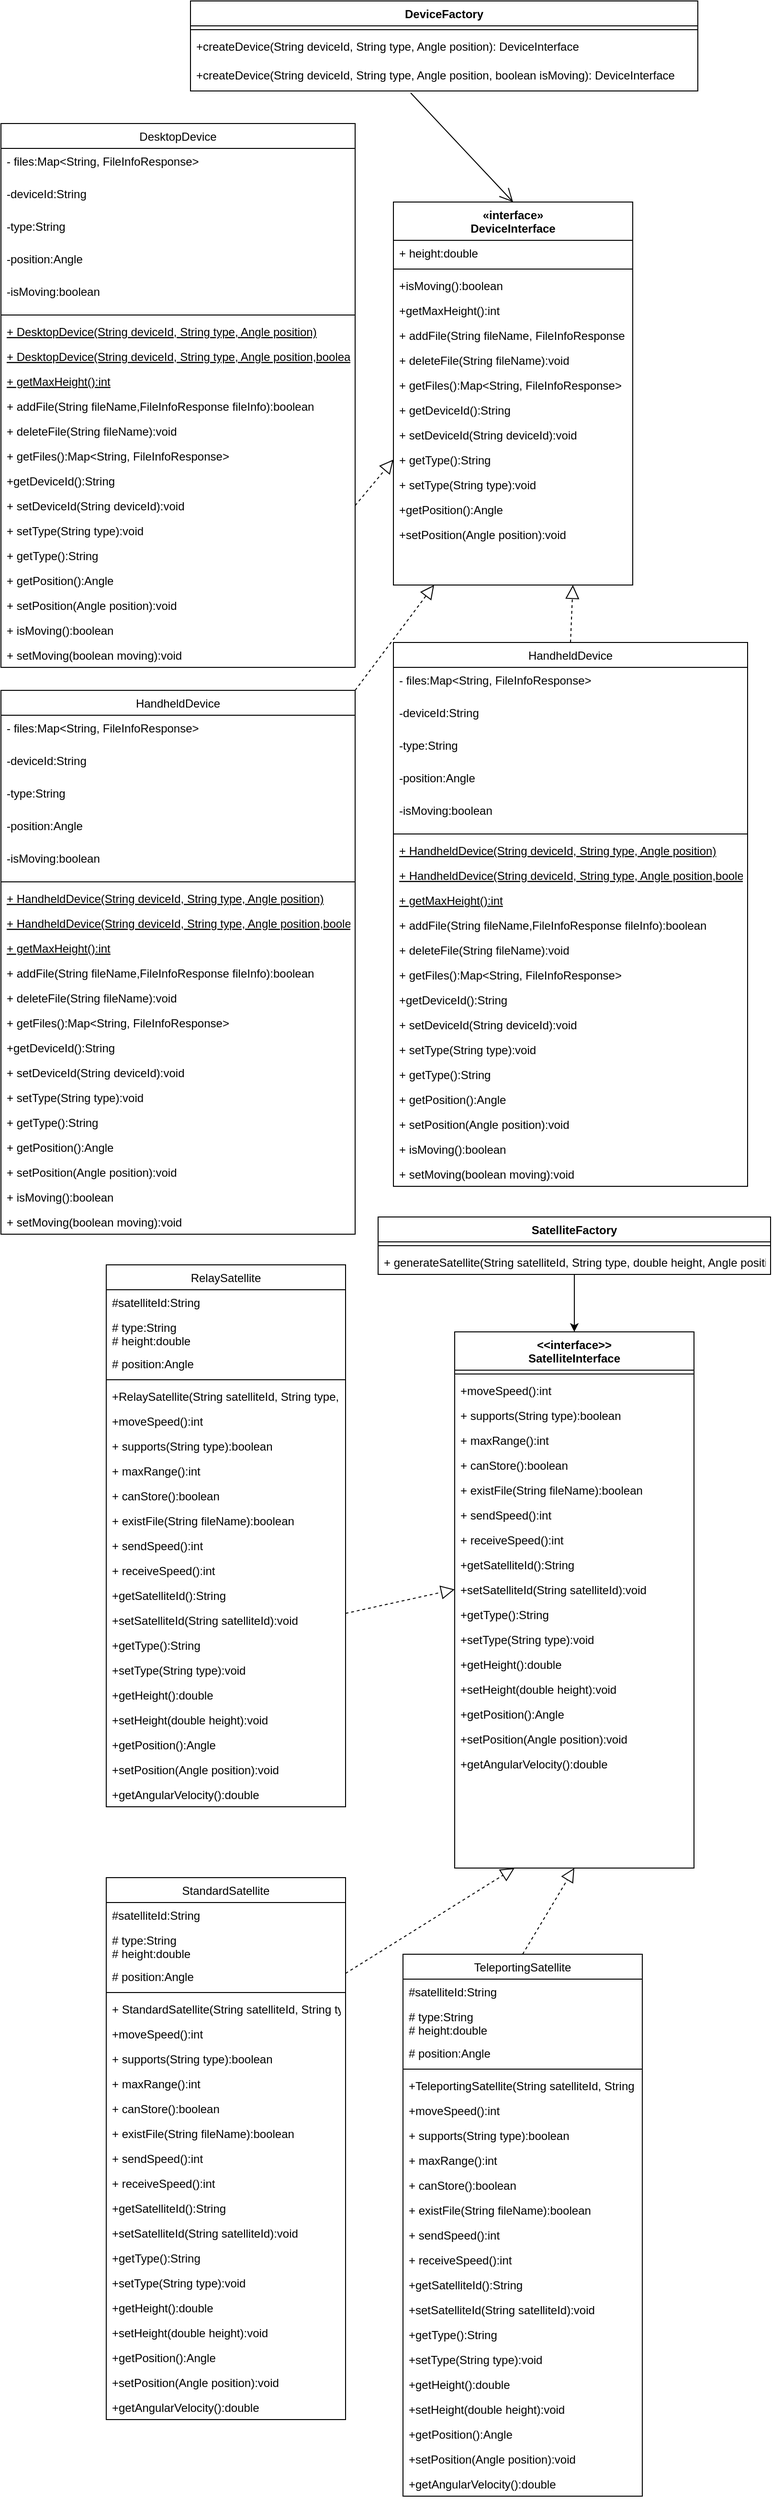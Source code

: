 <mxfile version="20.0.3" type="github">
  <diagram id="C5RBs43oDa-KdzZeNtuy" name="Page-1">
    <mxGraphModel dx="786" dy="2766" grid="1" gridSize="10" guides="1" tooltips="1" connect="1" arrows="1" fold="1" page="1" pageScale="1" pageWidth="827" pageHeight="1169" math="0" shadow="0">
      <root>
        <mxCell id="WIyWlLk6GJQsqaUBKTNV-0" />
        <mxCell id="WIyWlLk6GJQsqaUBKTNV-1" parent="WIyWlLk6GJQsqaUBKTNV-0" />
        <mxCell id="zkfFHV4jXpPFQw0GAbJ--0" value="«interface»&#xa;DeviceInterface&#xa;" style="swimlane;fontStyle=1;align=center;verticalAlign=top;childLayout=stackLayout;horizontal=1;startSize=40;horizontalStack=0;resizeParent=1;resizeLast=0;collapsible=1;marginBottom=0;rounded=0;shadow=0;strokeWidth=1;" parent="WIyWlLk6GJQsqaUBKTNV-1" vertex="1">
          <mxGeometry x="430" y="-2110" width="250" height="400" as="geometry">
            <mxRectangle x="230" y="140" width="160" height="26" as="alternateBounds" />
          </mxGeometry>
        </mxCell>
        <mxCell id="zkfFHV4jXpPFQw0GAbJ--2" value="+ height:double" style="text;align=left;verticalAlign=top;spacingLeft=4;spacingRight=4;overflow=hidden;rotatable=0;points=[[0,0.5],[1,0.5]];portConstraint=eastwest;rounded=0;shadow=0;html=0;" parent="zkfFHV4jXpPFQw0GAbJ--0" vertex="1">
          <mxGeometry y="40" width="250" height="26" as="geometry" />
        </mxCell>
        <mxCell id="zkfFHV4jXpPFQw0GAbJ--4" value="" style="line;html=1;strokeWidth=1;align=left;verticalAlign=middle;spacingTop=-1;spacingLeft=3;spacingRight=3;rotatable=0;labelPosition=right;points=[];portConstraint=eastwest;" parent="zkfFHV4jXpPFQw0GAbJ--0" vertex="1">
          <mxGeometry y="66" width="250" height="8" as="geometry" />
        </mxCell>
        <mxCell id="zkfFHV4jXpPFQw0GAbJ--5" value="+isMoving():boolean" style="text;align=left;verticalAlign=top;spacingLeft=4;spacingRight=4;overflow=hidden;rotatable=0;points=[[0,0.5],[1,0.5]];portConstraint=eastwest;" parent="zkfFHV4jXpPFQw0GAbJ--0" vertex="1">
          <mxGeometry y="74" width="250" height="26" as="geometry" />
        </mxCell>
        <mxCell id="FE6pGFP45q7OBsd8KP-3-0" value="+getMaxHeight():int" style="text;align=left;verticalAlign=top;spacingLeft=4;spacingRight=4;overflow=hidden;rotatable=0;points=[[0,0.5],[1,0.5]];portConstraint=eastwest;" parent="zkfFHV4jXpPFQw0GAbJ--0" vertex="1">
          <mxGeometry y="100" width="250" height="26" as="geometry" />
        </mxCell>
        <mxCell id="FE6pGFP45q7OBsd8KP-3-1" value="+ addFile(String fileName, FileInfoResponse fileInfo):boolean" style="text;align=left;verticalAlign=top;spacingLeft=4;spacingRight=4;overflow=hidden;rotatable=0;points=[[0,0.5],[1,0.5]];portConstraint=eastwest;" parent="zkfFHV4jXpPFQw0GAbJ--0" vertex="1">
          <mxGeometry y="126" width="250" height="26" as="geometry" />
        </mxCell>
        <mxCell id="FE6pGFP45q7OBsd8KP-3-2" value="+ deleteFile(String fileName):void" style="text;align=left;verticalAlign=top;spacingLeft=4;spacingRight=4;overflow=hidden;rotatable=0;points=[[0,0.5],[1,0.5]];portConstraint=eastwest;" parent="zkfFHV4jXpPFQw0GAbJ--0" vertex="1">
          <mxGeometry y="152" width="250" height="26" as="geometry" />
        </mxCell>
        <mxCell id="FE6pGFP45q7OBsd8KP-3-3" value="+ getFiles():Map&lt;String, FileInfoResponse&gt;" style="text;align=left;verticalAlign=top;spacingLeft=4;spacingRight=4;overflow=hidden;rotatable=0;points=[[0,0.5],[1,0.5]];portConstraint=eastwest;" parent="zkfFHV4jXpPFQw0GAbJ--0" vertex="1">
          <mxGeometry y="178" width="250" height="26" as="geometry" />
        </mxCell>
        <mxCell id="FE6pGFP45q7OBsd8KP-3-4" value="+ getDeviceId():String" style="text;align=left;verticalAlign=top;spacingLeft=4;spacingRight=4;overflow=hidden;rotatable=0;points=[[0,0.5],[1,0.5]];portConstraint=eastwest;" parent="zkfFHV4jXpPFQw0GAbJ--0" vertex="1">
          <mxGeometry y="204" width="250" height="26" as="geometry" />
        </mxCell>
        <mxCell id="FE6pGFP45q7OBsd8KP-3-5" value="+ setDeviceId(String deviceId):void" style="text;align=left;verticalAlign=top;spacingLeft=4;spacingRight=4;overflow=hidden;rotatable=0;points=[[0,0.5],[1,0.5]];portConstraint=eastwest;" parent="zkfFHV4jXpPFQw0GAbJ--0" vertex="1">
          <mxGeometry y="230" width="250" height="26" as="geometry" />
        </mxCell>
        <mxCell id="FE6pGFP45q7OBsd8KP-3-6" value="+ getType():String" style="text;align=left;verticalAlign=top;spacingLeft=4;spacingRight=4;overflow=hidden;rotatable=0;points=[[0,0.5],[1,0.5]];portConstraint=eastwest;" parent="zkfFHV4jXpPFQw0GAbJ--0" vertex="1">
          <mxGeometry y="256" width="250" height="26" as="geometry" />
        </mxCell>
        <mxCell id="FE6pGFP45q7OBsd8KP-3-7" value="+ setType(String type):void" style="text;align=left;verticalAlign=top;spacingLeft=4;spacingRight=4;overflow=hidden;rotatable=0;points=[[0,0.5],[1,0.5]];portConstraint=eastwest;" parent="zkfFHV4jXpPFQw0GAbJ--0" vertex="1">
          <mxGeometry y="282" width="250" height="26" as="geometry" />
        </mxCell>
        <mxCell id="FE6pGFP45q7OBsd8KP-3-8" value="+getPosition():Angle" style="text;align=left;verticalAlign=top;spacingLeft=4;spacingRight=4;overflow=hidden;rotatable=0;points=[[0,0.5],[1,0.5]];portConstraint=eastwest;" parent="zkfFHV4jXpPFQw0GAbJ--0" vertex="1">
          <mxGeometry y="308" width="250" height="26" as="geometry" />
        </mxCell>
        <mxCell id="FE6pGFP45q7OBsd8KP-3-9" value="+setPosition(Angle position):void" style="text;align=left;verticalAlign=top;spacingLeft=4;spacingRight=4;overflow=hidden;rotatable=0;points=[[0,0.5],[1,0.5]];portConstraint=eastwest;" parent="zkfFHV4jXpPFQw0GAbJ--0" vertex="1">
          <mxGeometry y="334" width="250" height="26" as="geometry" />
        </mxCell>
        <mxCell id="zkfFHV4jXpPFQw0GAbJ--6" value="DesktopDevice" style="swimlane;fontStyle=0;align=center;verticalAlign=top;childLayout=stackLayout;horizontal=1;startSize=26;horizontalStack=0;resizeParent=1;resizeLast=0;collapsible=1;marginBottom=0;rounded=0;shadow=0;strokeWidth=1;" parent="WIyWlLk6GJQsqaUBKTNV-1" vertex="1">
          <mxGeometry x="20" y="-2192" width="370" height="568" as="geometry">
            <mxRectangle x="130" y="380" width="160" height="26" as="alternateBounds" />
          </mxGeometry>
        </mxCell>
        <mxCell id="AEN8rI7dVKMlK_IiuFSk-5" value="- files:Map&lt;String, FileInfoResponse&gt;" style="text;align=left;verticalAlign=top;spacingLeft=4;spacingRight=4;overflow=hidden;rotatable=0;points=[[0,0.5],[1,0.5]];portConstraint=eastwest;" vertex="1" parent="zkfFHV4jXpPFQw0GAbJ--6">
          <mxGeometry y="26" width="370" height="34" as="geometry" />
        </mxCell>
        <mxCell id="zkfFHV4jXpPFQw0GAbJ--7" value="-deviceId:String" style="text;align=left;verticalAlign=top;spacingLeft=4;spacingRight=4;overflow=hidden;rotatable=0;points=[[0,0.5],[1,0.5]];portConstraint=eastwest;" parent="zkfFHV4jXpPFQw0GAbJ--6" vertex="1">
          <mxGeometry y="60" width="370" height="34" as="geometry" />
        </mxCell>
        <mxCell id="AEN8rI7dVKMlK_IiuFSk-10" value="-type:String" style="text;align=left;verticalAlign=top;spacingLeft=4;spacingRight=4;overflow=hidden;rotatable=0;points=[[0,0.5],[1,0.5]];portConstraint=eastwest;" vertex="1" parent="zkfFHV4jXpPFQw0GAbJ--6">
          <mxGeometry y="94" width="370" height="34" as="geometry" />
        </mxCell>
        <mxCell id="AEN8rI7dVKMlK_IiuFSk-11" value="-position:Angle" style="text;align=left;verticalAlign=top;spacingLeft=4;spacingRight=4;overflow=hidden;rotatable=0;points=[[0,0.5],[1,0.5]];portConstraint=eastwest;" vertex="1" parent="zkfFHV4jXpPFQw0GAbJ--6">
          <mxGeometry y="128" width="370" height="34" as="geometry" />
        </mxCell>
        <mxCell id="AEN8rI7dVKMlK_IiuFSk-12" value="-isMoving:boolean" style="text;align=left;verticalAlign=top;spacingLeft=4;spacingRight=4;overflow=hidden;rotatable=0;points=[[0,0.5],[1,0.5]];portConstraint=eastwest;" vertex="1" parent="zkfFHV4jXpPFQw0GAbJ--6">
          <mxGeometry y="162" width="370" height="34" as="geometry" />
        </mxCell>
        <mxCell id="zkfFHV4jXpPFQw0GAbJ--9" value="" style="line;html=1;strokeWidth=1;align=left;verticalAlign=middle;spacingTop=-1;spacingLeft=3;spacingRight=3;rotatable=0;labelPosition=right;points=[];portConstraint=eastwest;" parent="zkfFHV4jXpPFQw0GAbJ--6" vertex="1">
          <mxGeometry y="196" width="370" height="8" as="geometry" />
        </mxCell>
        <mxCell id="AEN8rI7dVKMlK_IiuFSk-18" value="+ DesktopDevice(String deviceId, String type, Angle position)" style="text;align=left;verticalAlign=top;spacingLeft=4;spacingRight=4;overflow=hidden;rotatable=0;points=[[0,0.5],[1,0.5]];portConstraint=eastwest;fontStyle=4" vertex="1" parent="zkfFHV4jXpPFQw0GAbJ--6">
          <mxGeometry y="204" width="370" height="26" as="geometry" />
        </mxCell>
        <mxCell id="AEN8rI7dVKMlK_IiuFSk-19" value="+ DesktopDevice(String deviceId, String type, Angle position,boolean isMoving)" style="text;align=left;verticalAlign=top;spacingLeft=4;spacingRight=4;overflow=hidden;rotatable=0;points=[[0,0.5],[1,0.5]];portConstraint=eastwest;fontStyle=4" vertex="1" parent="zkfFHV4jXpPFQw0GAbJ--6">
          <mxGeometry y="230" width="370" height="26" as="geometry" />
        </mxCell>
        <mxCell id="zkfFHV4jXpPFQw0GAbJ--10" value="+ getMaxHeight():int" style="text;align=left;verticalAlign=top;spacingLeft=4;spacingRight=4;overflow=hidden;rotatable=0;points=[[0,0.5],[1,0.5]];portConstraint=eastwest;fontStyle=4" parent="zkfFHV4jXpPFQw0GAbJ--6" vertex="1">
          <mxGeometry y="256" width="370" height="26" as="geometry" />
        </mxCell>
        <mxCell id="zkfFHV4jXpPFQw0GAbJ--11" value="+ addFile(String fileName,FileInfoResponse fileInfo):boolean" style="text;align=left;verticalAlign=top;spacingLeft=4;spacingRight=4;overflow=hidden;rotatable=0;points=[[0,0.5],[1,0.5]];portConstraint=eastwest;" parent="zkfFHV4jXpPFQw0GAbJ--6" vertex="1">
          <mxGeometry y="282" width="370" height="26" as="geometry" />
        </mxCell>
        <mxCell id="FE6pGFP45q7OBsd8KP-3-12" value="+ deleteFile(String fileName):void" style="text;align=left;verticalAlign=top;spacingLeft=4;spacingRight=4;overflow=hidden;rotatable=0;points=[[0,0.5],[1,0.5]];portConstraint=eastwest;" parent="zkfFHV4jXpPFQw0GAbJ--6" vertex="1">
          <mxGeometry y="308" width="370" height="26" as="geometry" />
        </mxCell>
        <mxCell id="FE6pGFP45q7OBsd8KP-3-13" value="+ getFiles():Map&lt;String, FileInfoResponse&gt;" style="text;align=left;verticalAlign=top;spacingLeft=4;spacingRight=4;overflow=hidden;rotatable=0;points=[[0,0.5],[1,0.5]];portConstraint=eastwest;" parent="zkfFHV4jXpPFQw0GAbJ--6" vertex="1">
          <mxGeometry y="334" width="370" height="26" as="geometry" />
        </mxCell>
        <mxCell id="AEN8rI7dVKMlK_IiuFSk-20" value="+getDeviceId():String" style="text;align=left;verticalAlign=top;spacingLeft=4;spacingRight=4;overflow=hidden;rotatable=0;points=[[0,0.5],[1,0.5]];portConstraint=eastwest;" vertex="1" parent="zkfFHV4jXpPFQw0GAbJ--6">
          <mxGeometry y="360" width="370" height="26" as="geometry" />
        </mxCell>
        <mxCell id="AEN8rI7dVKMlK_IiuFSk-21" value="+ setDeviceId(String deviceId):void" style="text;align=left;verticalAlign=top;spacingLeft=4;spacingRight=4;overflow=hidden;rotatable=0;points=[[0,0.5],[1,0.5]];portConstraint=eastwest;" vertex="1" parent="zkfFHV4jXpPFQw0GAbJ--6">
          <mxGeometry y="386" width="370" height="26" as="geometry" />
        </mxCell>
        <mxCell id="AEN8rI7dVKMlK_IiuFSk-22" value="+ setType(String type):void" style="text;align=left;verticalAlign=top;spacingLeft=4;spacingRight=4;overflow=hidden;rotatable=0;points=[[0,0.5],[1,0.5]];portConstraint=eastwest;" vertex="1" parent="zkfFHV4jXpPFQw0GAbJ--6">
          <mxGeometry y="412" width="370" height="26" as="geometry" />
        </mxCell>
        <mxCell id="AEN8rI7dVKMlK_IiuFSk-23" value="+ getType():String" style="text;align=left;verticalAlign=top;spacingLeft=4;spacingRight=4;overflow=hidden;rotatable=0;points=[[0,0.5],[1,0.5]];portConstraint=eastwest;" vertex="1" parent="zkfFHV4jXpPFQw0GAbJ--6">
          <mxGeometry y="438" width="370" height="26" as="geometry" />
        </mxCell>
        <mxCell id="AEN8rI7dVKMlK_IiuFSk-24" value="+ getPosition():Angle" style="text;align=left;verticalAlign=top;spacingLeft=4;spacingRight=4;overflow=hidden;rotatable=0;points=[[0,0.5],[1,0.5]];portConstraint=eastwest;" vertex="1" parent="zkfFHV4jXpPFQw0GAbJ--6">
          <mxGeometry y="464" width="370" height="26" as="geometry" />
        </mxCell>
        <mxCell id="AEN8rI7dVKMlK_IiuFSk-25" value="+ setPosition(Angle position):void" style="text;align=left;verticalAlign=top;spacingLeft=4;spacingRight=4;overflow=hidden;rotatable=0;points=[[0,0.5],[1,0.5]];portConstraint=eastwest;" vertex="1" parent="zkfFHV4jXpPFQw0GAbJ--6">
          <mxGeometry y="490" width="370" height="26" as="geometry" />
        </mxCell>
        <mxCell id="AEN8rI7dVKMlK_IiuFSk-26" value="+ isMoving():boolean" style="text;align=left;verticalAlign=top;spacingLeft=4;spacingRight=4;overflow=hidden;rotatable=0;points=[[0,0.5],[1,0.5]];portConstraint=eastwest;" vertex="1" parent="zkfFHV4jXpPFQw0GAbJ--6">
          <mxGeometry y="516" width="370" height="26" as="geometry" />
        </mxCell>
        <mxCell id="AEN8rI7dVKMlK_IiuFSk-27" value="+ setMoving(boolean moving):void" style="text;align=left;verticalAlign=top;spacingLeft=4;spacingRight=4;overflow=hidden;rotatable=0;points=[[0,0.5],[1,0.5]];portConstraint=eastwest;" vertex="1" parent="zkfFHV4jXpPFQw0GAbJ--6">
          <mxGeometry y="542" width="370" height="26" as="geometry" />
        </mxCell>
        <mxCell id="FE6pGFP45q7OBsd8KP-3-36" value="DeviceFactory" style="swimlane;fontStyle=1;align=center;verticalAlign=top;childLayout=stackLayout;horizontal=1;startSize=26;horizontalStack=0;resizeParent=1;resizeParentMax=0;resizeLast=0;collapsible=1;marginBottom=0;" parent="WIyWlLk6GJQsqaUBKTNV-1" vertex="1">
          <mxGeometry x="218" y="-2320" width="530" height="94" as="geometry" />
        </mxCell>
        <mxCell id="FE6pGFP45q7OBsd8KP-3-38" value="" style="line;strokeWidth=1;fillColor=none;align=left;verticalAlign=middle;spacingTop=-1;spacingLeft=3;spacingRight=3;rotatable=0;labelPosition=right;points=[];portConstraint=eastwest;" parent="FE6pGFP45q7OBsd8KP-3-36" vertex="1">
          <mxGeometry y="26" width="530" height="8" as="geometry" />
        </mxCell>
        <mxCell id="FE6pGFP45q7OBsd8KP-3-39" value="+createDevice(String deviceId, String type, Angle position): DeviceInterface" style="text;strokeColor=none;fillColor=none;align=left;verticalAlign=top;spacingLeft=4;spacingRight=4;overflow=hidden;rotatable=0;points=[[0,0.5],[1,0.5]];portConstraint=eastwest;" parent="FE6pGFP45q7OBsd8KP-3-36" vertex="1">
          <mxGeometry y="34" width="530" height="30" as="geometry" />
        </mxCell>
        <mxCell id="AEN8rI7dVKMlK_IiuFSk-0" value="+createDevice(String deviceId, String type, Angle position, boolean isMoving): DeviceInterface" style="text;strokeColor=none;fillColor=none;align=left;verticalAlign=top;spacingLeft=4;spacingRight=4;overflow=hidden;rotatable=0;points=[[0,0.5],[1,0.5]];portConstraint=eastwest;" vertex="1" parent="FE6pGFP45q7OBsd8KP-3-36">
          <mxGeometry y="64" width="530" height="30" as="geometry" />
        </mxCell>
        <mxCell id="FE6pGFP45q7OBsd8KP-3-41" value="" style="endArrow=open;endFill=1;endSize=12;html=1;rounded=0;entryX=0.5;entryY=0;entryDx=0;entryDy=0;exitX=0.434;exitY=1.067;exitDx=0;exitDy=0;exitPerimeter=0;" parent="WIyWlLk6GJQsqaUBKTNV-1" target="zkfFHV4jXpPFQw0GAbJ--0" edge="1" source="AEN8rI7dVKMlK_IiuFSk-0">
          <mxGeometry width="160" relative="1" as="geometry">
            <mxPoint x="560" y="-2100" as="sourcePoint" />
            <mxPoint x="680" y="-2070" as="targetPoint" />
          </mxGeometry>
        </mxCell>
        <mxCell id="FE6pGFP45q7OBsd8KP-3-64" value="RelaySatellite" style="swimlane;fontStyle=0;align=center;verticalAlign=top;childLayout=stackLayout;horizontal=1;startSize=26;horizontalStack=0;resizeParent=1;resizeLast=0;collapsible=1;marginBottom=0;rounded=0;shadow=0;strokeWidth=1;" parent="WIyWlLk6GJQsqaUBKTNV-1" vertex="1">
          <mxGeometry x="130" y="-1000" width="250" height="566" as="geometry">
            <mxRectangle x="230" y="140" width="160" height="26" as="alternateBounds" />
          </mxGeometry>
        </mxCell>
        <mxCell id="FE6pGFP45q7OBsd8KP-3-65" value="#satelliteId:String" style="text;align=left;verticalAlign=top;spacingLeft=4;spacingRight=4;overflow=hidden;rotatable=0;points=[[0,0.5],[1,0.5]];portConstraint=eastwest;" parent="FE6pGFP45q7OBsd8KP-3-64" vertex="1">
          <mxGeometry y="26" width="250" height="26" as="geometry" />
        </mxCell>
        <mxCell id="FE6pGFP45q7OBsd8KP-3-66" value="# type:String&#xa;# height:double" style="text;align=left;verticalAlign=top;spacingLeft=4;spacingRight=4;overflow=hidden;rotatable=0;points=[[0,0.5],[1,0.5]];portConstraint=eastwest;rounded=0;shadow=0;html=0;" parent="FE6pGFP45q7OBsd8KP-3-64" vertex="1">
          <mxGeometry y="52" width="250" height="38" as="geometry" />
        </mxCell>
        <mxCell id="FE6pGFP45q7OBsd8KP-3-67" value="# position:Angle" style="text;align=left;verticalAlign=top;spacingLeft=4;spacingRight=4;overflow=hidden;rotatable=0;points=[[0,0.5],[1,0.5]];portConstraint=eastwest;rounded=0;shadow=0;html=0;" parent="FE6pGFP45q7OBsd8KP-3-64" vertex="1">
          <mxGeometry y="90" width="250" height="26" as="geometry" />
        </mxCell>
        <mxCell id="FE6pGFP45q7OBsd8KP-3-68" value="" style="line;html=1;strokeWidth=1;align=left;verticalAlign=middle;spacingTop=-1;spacingLeft=3;spacingRight=3;rotatable=0;labelPosition=right;points=[];portConstraint=eastwest;" parent="FE6pGFP45q7OBsd8KP-3-64" vertex="1">
          <mxGeometry y="116" width="250" height="8" as="geometry" />
        </mxCell>
        <mxCell id="AEN8rI7dVKMlK_IiuFSk-91" value="+RelaySatellite(String satelliteId, String type, double height, Angle position)" style="text;align=left;verticalAlign=top;spacingLeft=4;spacingRight=4;overflow=hidden;rotatable=0;points=[[0,0.5],[1,0.5]];portConstraint=eastwest;" vertex="1" parent="FE6pGFP45q7OBsd8KP-3-64">
          <mxGeometry y="124" width="250" height="26" as="geometry" />
        </mxCell>
        <mxCell id="FE6pGFP45q7OBsd8KP-3-69" value="+moveSpeed():int" style="text;align=left;verticalAlign=top;spacingLeft=4;spacingRight=4;overflow=hidden;rotatable=0;points=[[0,0.5],[1,0.5]];portConstraint=eastwest;" parent="FE6pGFP45q7OBsd8KP-3-64" vertex="1">
          <mxGeometry y="150" width="250" height="26" as="geometry" />
        </mxCell>
        <mxCell id="FE6pGFP45q7OBsd8KP-3-70" value="+ supports(String type):boolean" style="text;align=left;verticalAlign=top;spacingLeft=4;spacingRight=4;overflow=hidden;rotatable=0;points=[[0,0.5],[1,0.5]];portConstraint=eastwest;" parent="FE6pGFP45q7OBsd8KP-3-64" vertex="1">
          <mxGeometry y="176" width="250" height="26" as="geometry" />
        </mxCell>
        <mxCell id="FE6pGFP45q7OBsd8KP-3-71" value="+ maxRange():int" style="text;align=left;verticalAlign=top;spacingLeft=4;spacingRight=4;overflow=hidden;rotatable=0;points=[[0,0.5],[1,0.5]];portConstraint=eastwest;" parent="FE6pGFP45q7OBsd8KP-3-64" vertex="1">
          <mxGeometry y="202" width="250" height="26" as="geometry" />
        </mxCell>
        <mxCell id="FE6pGFP45q7OBsd8KP-3-72" value="+ canStore():boolean" style="text;align=left;verticalAlign=top;spacingLeft=4;spacingRight=4;overflow=hidden;rotatable=0;points=[[0,0.5],[1,0.5]];portConstraint=eastwest;" parent="FE6pGFP45q7OBsd8KP-3-64" vertex="1">
          <mxGeometry y="228" width="250" height="26" as="geometry" />
        </mxCell>
        <mxCell id="FE6pGFP45q7OBsd8KP-3-73" value="+ existFile(String fileName):boolean" style="text;align=left;verticalAlign=top;spacingLeft=4;spacingRight=4;overflow=hidden;rotatable=0;points=[[0,0.5],[1,0.5]];portConstraint=eastwest;" parent="FE6pGFP45q7OBsd8KP-3-64" vertex="1">
          <mxGeometry y="254" width="250" height="26" as="geometry" />
        </mxCell>
        <mxCell id="FE6pGFP45q7OBsd8KP-3-74" value="+ sendSpeed():int" style="text;align=left;verticalAlign=top;spacingLeft=4;spacingRight=4;overflow=hidden;rotatable=0;points=[[0,0.5],[1,0.5]];portConstraint=eastwest;" parent="FE6pGFP45q7OBsd8KP-3-64" vertex="1">
          <mxGeometry y="280" width="250" height="26" as="geometry" />
        </mxCell>
        <mxCell id="FE6pGFP45q7OBsd8KP-3-75" value="+ receiveSpeed():int" style="text;align=left;verticalAlign=top;spacingLeft=4;spacingRight=4;overflow=hidden;rotatable=0;points=[[0,0.5],[1,0.5]];portConstraint=eastwest;" parent="FE6pGFP45q7OBsd8KP-3-64" vertex="1">
          <mxGeometry y="306" width="250" height="26" as="geometry" />
        </mxCell>
        <mxCell id="FE6pGFP45q7OBsd8KP-3-76" value="+getSatelliteId():String" style="text;align=left;verticalAlign=top;spacingLeft=4;spacingRight=4;overflow=hidden;rotatable=0;points=[[0,0.5],[1,0.5]];portConstraint=eastwest;" parent="FE6pGFP45q7OBsd8KP-3-64" vertex="1">
          <mxGeometry y="332" width="250" height="26" as="geometry" />
        </mxCell>
        <mxCell id="FE6pGFP45q7OBsd8KP-3-77" value="+setSatelliteId(String satelliteId):void" style="text;align=left;verticalAlign=top;spacingLeft=4;spacingRight=4;overflow=hidden;rotatable=0;points=[[0,0.5],[1,0.5]];portConstraint=eastwest;" parent="FE6pGFP45q7OBsd8KP-3-64" vertex="1">
          <mxGeometry y="358" width="250" height="26" as="geometry" />
        </mxCell>
        <mxCell id="FE6pGFP45q7OBsd8KP-3-78" value="+getType():String" style="text;align=left;verticalAlign=top;spacingLeft=4;spacingRight=4;overflow=hidden;rotatable=0;points=[[0,0.5],[1,0.5]];portConstraint=eastwest;" parent="FE6pGFP45q7OBsd8KP-3-64" vertex="1">
          <mxGeometry y="384" width="250" height="26" as="geometry" />
        </mxCell>
        <mxCell id="FE6pGFP45q7OBsd8KP-3-79" value="+setType(String type):void" style="text;align=left;verticalAlign=top;spacingLeft=4;spacingRight=4;overflow=hidden;rotatable=0;points=[[0,0.5],[1,0.5]];portConstraint=eastwest;" parent="FE6pGFP45q7OBsd8KP-3-64" vertex="1">
          <mxGeometry y="410" width="250" height="26" as="geometry" />
        </mxCell>
        <mxCell id="FE6pGFP45q7OBsd8KP-3-81" value="+getHeight():double" style="text;align=left;verticalAlign=top;spacingLeft=4;spacingRight=4;overflow=hidden;rotatable=0;points=[[0,0.5],[1,0.5]];portConstraint=eastwest;" parent="FE6pGFP45q7OBsd8KP-3-64" vertex="1">
          <mxGeometry y="436" width="250" height="26" as="geometry" />
        </mxCell>
        <mxCell id="FE6pGFP45q7OBsd8KP-3-82" value="+setHeight(double height):void" style="text;align=left;verticalAlign=top;spacingLeft=4;spacingRight=4;overflow=hidden;rotatable=0;points=[[0,0.5],[1,0.5]];portConstraint=eastwest;" parent="FE6pGFP45q7OBsd8KP-3-64" vertex="1">
          <mxGeometry y="462" width="250" height="26" as="geometry" />
        </mxCell>
        <mxCell id="FE6pGFP45q7OBsd8KP-3-83" value="+getPosition():Angle" style="text;align=left;verticalAlign=top;spacingLeft=4;spacingRight=4;overflow=hidden;rotatable=0;points=[[0,0.5],[1,0.5]];portConstraint=eastwest;" parent="FE6pGFP45q7OBsd8KP-3-64" vertex="1">
          <mxGeometry y="488" width="250" height="26" as="geometry" />
        </mxCell>
        <mxCell id="FE6pGFP45q7OBsd8KP-3-84" value="+setPosition(Angle position):void" style="text;align=left;verticalAlign=top;spacingLeft=4;spacingRight=4;overflow=hidden;rotatable=0;points=[[0,0.5],[1,0.5]];portConstraint=eastwest;" parent="FE6pGFP45q7OBsd8KP-3-64" vertex="1">
          <mxGeometry y="514" width="250" height="26" as="geometry" />
        </mxCell>
        <mxCell id="FE6pGFP45q7OBsd8KP-3-85" value="+getAngularVelocity():double" style="text;align=left;verticalAlign=top;spacingLeft=4;spacingRight=4;overflow=hidden;rotatable=0;points=[[0,0.5],[1,0.5]];portConstraint=eastwest;" parent="FE6pGFP45q7OBsd8KP-3-64" vertex="1">
          <mxGeometry y="540" width="250" height="26" as="geometry" />
        </mxCell>
        <mxCell id="AEN8rI7dVKMlK_IiuFSk-28" value="HandheldDevice" style="swimlane;fontStyle=0;align=center;verticalAlign=top;childLayout=stackLayout;horizontal=1;startSize=26;horizontalStack=0;resizeParent=1;resizeLast=0;collapsible=1;marginBottom=0;rounded=0;shadow=0;strokeWidth=1;" vertex="1" parent="WIyWlLk6GJQsqaUBKTNV-1">
          <mxGeometry x="20" y="-1600" width="370" height="568" as="geometry">
            <mxRectangle x="130" y="380" width="160" height="26" as="alternateBounds" />
          </mxGeometry>
        </mxCell>
        <mxCell id="AEN8rI7dVKMlK_IiuFSk-29" value="- files:Map&lt;String, FileInfoResponse&gt;" style="text;align=left;verticalAlign=top;spacingLeft=4;spacingRight=4;overflow=hidden;rotatable=0;points=[[0,0.5],[1,0.5]];portConstraint=eastwest;" vertex="1" parent="AEN8rI7dVKMlK_IiuFSk-28">
          <mxGeometry y="26" width="370" height="34" as="geometry" />
        </mxCell>
        <mxCell id="AEN8rI7dVKMlK_IiuFSk-30" value="-deviceId:String" style="text;align=left;verticalAlign=top;spacingLeft=4;spacingRight=4;overflow=hidden;rotatable=0;points=[[0,0.5],[1,0.5]];portConstraint=eastwest;" vertex="1" parent="AEN8rI7dVKMlK_IiuFSk-28">
          <mxGeometry y="60" width="370" height="34" as="geometry" />
        </mxCell>
        <mxCell id="AEN8rI7dVKMlK_IiuFSk-31" value="-type:String" style="text;align=left;verticalAlign=top;spacingLeft=4;spacingRight=4;overflow=hidden;rotatable=0;points=[[0,0.5],[1,0.5]];portConstraint=eastwest;" vertex="1" parent="AEN8rI7dVKMlK_IiuFSk-28">
          <mxGeometry y="94" width="370" height="34" as="geometry" />
        </mxCell>
        <mxCell id="AEN8rI7dVKMlK_IiuFSk-32" value="-position:Angle" style="text;align=left;verticalAlign=top;spacingLeft=4;spacingRight=4;overflow=hidden;rotatable=0;points=[[0,0.5],[1,0.5]];portConstraint=eastwest;" vertex="1" parent="AEN8rI7dVKMlK_IiuFSk-28">
          <mxGeometry y="128" width="370" height="34" as="geometry" />
        </mxCell>
        <mxCell id="AEN8rI7dVKMlK_IiuFSk-33" value="-isMoving:boolean" style="text;align=left;verticalAlign=top;spacingLeft=4;spacingRight=4;overflow=hidden;rotatable=0;points=[[0,0.5],[1,0.5]];portConstraint=eastwest;" vertex="1" parent="AEN8rI7dVKMlK_IiuFSk-28">
          <mxGeometry y="162" width="370" height="34" as="geometry" />
        </mxCell>
        <mxCell id="AEN8rI7dVKMlK_IiuFSk-34" value="" style="line;html=1;strokeWidth=1;align=left;verticalAlign=middle;spacingTop=-1;spacingLeft=3;spacingRight=3;rotatable=0;labelPosition=right;points=[];portConstraint=eastwest;" vertex="1" parent="AEN8rI7dVKMlK_IiuFSk-28">
          <mxGeometry y="196" width="370" height="8" as="geometry" />
        </mxCell>
        <mxCell id="AEN8rI7dVKMlK_IiuFSk-35" value="+ HandheldDevice(String deviceId, String type, Angle position)" style="text;align=left;verticalAlign=top;spacingLeft=4;spacingRight=4;overflow=hidden;rotatable=0;points=[[0,0.5],[1,0.5]];portConstraint=eastwest;fontStyle=4" vertex="1" parent="AEN8rI7dVKMlK_IiuFSk-28">
          <mxGeometry y="204" width="370" height="26" as="geometry" />
        </mxCell>
        <mxCell id="AEN8rI7dVKMlK_IiuFSk-36" value="+ HandheldDevice(String deviceId, String type, Angle position,boolean isMoving)" style="text;align=left;verticalAlign=top;spacingLeft=4;spacingRight=4;overflow=hidden;rotatable=0;points=[[0,0.5],[1,0.5]];portConstraint=eastwest;fontStyle=4" vertex="1" parent="AEN8rI7dVKMlK_IiuFSk-28">
          <mxGeometry y="230" width="370" height="26" as="geometry" />
        </mxCell>
        <mxCell id="AEN8rI7dVKMlK_IiuFSk-37" value="+ getMaxHeight():int" style="text;align=left;verticalAlign=top;spacingLeft=4;spacingRight=4;overflow=hidden;rotatable=0;points=[[0,0.5],[1,0.5]];portConstraint=eastwest;fontStyle=4" vertex="1" parent="AEN8rI7dVKMlK_IiuFSk-28">
          <mxGeometry y="256" width="370" height="26" as="geometry" />
        </mxCell>
        <mxCell id="AEN8rI7dVKMlK_IiuFSk-38" value="+ addFile(String fileName,FileInfoResponse fileInfo):boolean" style="text;align=left;verticalAlign=top;spacingLeft=4;spacingRight=4;overflow=hidden;rotatable=0;points=[[0,0.5],[1,0.5]];portConstraint=eastwest;" vertex="1" parent="AEN8rI7dVKMlK_IiuFSk-28">
          <mxGeometry y="282" width="370" height="26" as="geometry" />
        </mxCell>
        <mxCell id="AEN8rI7dVKMlK_IiuFSk-39" value="+ deleteFile(String fileName):void" style="text;align=left;verticalAlign=top;spacingLeft=4;spacingRight=4;overflow=hidden;rotatable=0;points=[[0,0.5],[1,0.5]];portConstraint=eastwest;" vertex="1" parent="AEN8rI7dVKMlK_IiuFSk-28">
          <mxGeometry y="308" width="370" height="26" as="geometry" />
        </mxCell>
        <mxCell id="AEN8rI7dVKMlK_IiuFSk-40" value="+ getFiles():Map&lt;String, FileInfoResponse&gt;" style="text;align=left;verticalAlign=top;spacingLeft=4;spacingRight=4;overflow=hidden;rotatable=0;points=[[0,0.5],[1,0.5]];portConstraint=eastwest;" vertex="1" parent="AEN8rI7dVKMlK_IiuFSk-28">
          <mxGeometry y="334" width="370" height="26" as="geometry" />
        </mxCell>
        <mxCell id="AEN8rI7dVKMlK_IiuFSk-41" value="+getDeviceId():String" style="text;align=left;verticalAlign=top;spacingLeft=4;spacingRight=4;overflow=hidden;rotatable=0;points=[[0,0.5],[1,0.5]];portConstraint=eastwest;" vertex="1" parent="AEN8rI7dVKMlK_IiuFSk-28">
          <mxGeometry y="360" width="370" height="26" as="geometry" />
        </mxCell>
        <mxCell id="AEN8rI7dVKMlK_IiuFSk-42" value="+ setDeviceId(String deviceId):void" style="text;align=left;verticalAlign=top;spacingLeft=4;spacingRight=4;overflow=hidden;rotatable=0;points=[[0,0.5],[1,0.5]];portConstraint=eastwest;" vertex="1" parent="AEN8rI7dVKMlK_IiuFSk-28">
          <mxGeometry y="386" width="370" height="26" as="geometry" />
        </mxCell>
        <mxCell id="AEN8rI7dVKMlK_IiuFSk-43" value="+ setType(String type):void" style="text;align=left;verticalAlign=top;spacingLeft=4;spacingRight=4;overflow=hidden;rotatable=0;points=[[0,0.5],[1,0.5]];portConstraint=eastwest;" vertex="1" parent="AEN8rI7dVKMlK_IiuFSk-28">
          <mxGeometry y="412" width="370" height="26" as="geometry" />
        </mxCell>
        <mxCell id="AEN8rI7dVKMlK_IiuFSk-44" value="+ getType():String" style="text;align=left;verticalAlign=top;spacingLeft=4;spacingRight=4;overflow=hidden;rotatable=0;points=[[0,0.5],[1,0.5]];portConstraint=eastwest;" vertex="1" parent="AEN8rI7dVKMlK_IiuFSk-28">
          <mxGeometry y="438" width="370" height="26" as="geometry" />
        </mxCell>
        <mxCell id="AEN8rI7dVKMlK_IiuFSk-45" value="+ getPosition():Angle" style="text;align=left;verticalAlign=top;spacingLeft=4;spacingRight=4;overflow=hidden;rotatable=0;points=[[0,0.5],[1,0.5]];portConstraint=eastwest;" vertex="1" parent="AEN8rI7dVKMlK_IiuFSk-28">
          <mxGeometry y="464" width="370" height="26" as="geometry" />
        </mxCell>
        <mxCell id="AEN8rI7dVKMlK_IiuFSk-46" value="+ setPosition(Angle position):void" style="text;align=left;verticalAlign=top;spacingLeft=4;spacingRight=4;overflow=hidden;rotatable=0;points=[[0,0.5],[1,0.5]];portConstraint=eastwest;" vertex="1" parent="AEN8rI7dVKMlK_IiuFSk-28">
          <mxGeometry y="490" width="370" height="26" as="geometry" />
        </mxCell>
        <mxCell id="AEN8rI7dVKMlK_IiuFSk-47" value="+ isMoving():boolean" style="text;align=left;verticalAlign=top;spacingLeft=4;spacingRight=4;overflow=hidden;rotatable=0;points=[[0,0.5],[1,0.5]];portConstraint=eastwest;" vertex="1" parent="AEN8rI7dVKMlK_IiuFSk-28">
          <mxGeometry y="516" width="370" height="26" as="geometry" />
        </mxCell>
        <mxCell id="AEN8rI7dVKMlK_IiuFSk-48" value="+ setMoving(boolean moving):void" style="text;align=left;verticalAlign=top;spacingLeft=4;spacingRight=4;overflow=hidden;rotatable=0;points=[[0,0.5],[1,0.5]];portConstraint=eastwest;" vertex="1" parent="AEN8rI7dVKMlK_IiuFSk-28">
          <mxGeometry y="542" width="370" height="26" as="geometry" />
        </mxCell>
        <mxCell id="AEN8rI7dVKMlK_IiuFSk-49" value="HandheldDevice" style="swimlane;fontStyle=0;align=center;verticalAlign=top;childLayout=stackLayout;horizontal=1;startSize=26;horizontalStack=0;resizeParent=1;resizeLast=0;collapsible=1;marginBottom=0;rounded=0;shadow=0;strokeWidth=1;" vertex="1" parent="WIyWlLk6GJQsqaUBKTNV-1">
          <mxGeometry x="430" y="-1650" width="370" height="568" as="geometry">
            <mxRectangle x="130" y="380" width="160" height="26" as="alternateBounds" />
          </mxGeometry>
        </mxCell>
        <mxCell id="AEN8rI7dVKMlK_IiuFSk-50" value="- files:Map&lt;String, FileInfoResponse&gt;" style="text;align=left;verticalAlign=top;spacingLeft=4;spacingRight=4;overflow=hidden;rotatable=0;points=[[0,0.5],[1,0.5]];portConstraint=eastwest;" vertex="1" parent="AEN8rI7dVKMlK_IiuFSk-49">
          <mxGeometry y="26" width="370" height="34" as="geometry" />
        </mxCell>
        <mxCell id="AEN8rI7dVKMlK_IiuFSk-51" value="-deviceId:String" style="text;align=left;verticalAlign=top;spacingLeft=4;spacingRight=4;overflow=hidden;rotatable=0;points=[[0,0.5],[1,0.5]];portConstraint=eastwest;" vertex="1" parent="AEN8rI7dVKMlK_IiuFSk-49">
          <mxGeometry y="60" width="370" height="34" as="geometry" />
        </mxCell>
        <mxCell id="AEN8rI7dVKMlK_IiuFSk-52" value="-type:String" style="text;align=left;verticalAlign=top;spacingLeft=4;spacingRight=4;overflow=hidden;rotatable=0;points=[[0,0.5],[1,0.5]];portConstraint=eastwest;" vertex="1" parent="AEN8rI7dVKMlK_IiuFSk-49">
          <mxGeometry y="94" width="370" height="34" as="geometry" />
        </mxCell>
        <mxCell id="AEN8rI7dVKMlK_IiuFSk-53" value="-position:Angle" style="text;align=left;verticalAlign=top;spacingLeft=4;spacingRight=4;overflow=hidden;rotatable=0;points=[[0,0.5],[1,0.5]];portConstraint=eastwest;" vertex="1" parent="AEN8rI7dVKMlK_IiuFSk-49">
          <mxGeometry y="128" width="370" height="34" as="geometry" />
        </mxCell>
        <mxCell id="AEN8rI7dVKMlK_IiuFSk-54" value="-isMoving:boolean" style="text;align=left;verticalAlign=top;spacingLeft=4;spacingRight=4;overflow=hidden;rotatable=0;points=[[0,0.5],[1,0.5]];portConstraint=eastwest;" vertex="1" parent="AEN8rI7dVKMlK_IiuFSk-49">
          <mxGeometry y="162" width="370" height="34" as="geometry" />
        </mxCell>
        <mxCell id="AEN8rI7dVKMlK_IiuFSk-55" value="" style="line;html=1;strokeWidth=1;align=left;verticalAlign=middle;spacingTop=-1;spacingLeft=3;spacingRight=3;rotatable=0;labelPosition=right;points=[];portConstraint=eastwest;" vertex="1" parent="AEN8rI7dVKMlK_IiuFSk-49">
          <mxGeometry y="196" width="370" height="8" as="geometry" />
        </mxCell>
        <mxCell id="AEN8rI7dVKMlK_IiuFSk-56" value="+ HandheldDevice(String deviceId, String type, Angle position)" style="text;align=left;verticalAlign=top;spacingLeft=4;spacingRight=4;overflow=hidden;rotatable=0;points=[[0,0.5],[1,0.5]];portConstraint=eastwest;fontStyle=4" vertex="1" parent="AEN8rI7dVKMlK_IiuFSk-49">
          <mxGeometry y="204" width="370" height="26" as="geometry" />
        </mxCell>
        <mxCell id="AEN8rI7dVKMlK_IiuFSk-57" value="+ HandheldDevice(String deviceId, String type, Angle position,boolean isMoving)" style="text;align=left;verticalAlign=top;spacingLeft=4;spacingRight=4;overflow=hidden;rotatable=0;points=[[0,0.5],[1,0.5]];portConstraint=eastwest;fontStyle=4" vertex="1" parent="AEN8rI7dVKMlK_IiuFSk-49">
          <mxGeometry y="230" width="370" height="26" as="geometry" />
        </mxCell>
        <mxCell id="AEN8rI7dVKMlK_IiuFSk-58" value="+ getMaxHeight():int" style="text;align=left;verticalAlign=top;spacingLeft=4;spacingRight=4;overflow=hidden;rotatable=0;points=[[0,0.5],[1,0.5]];portConstraint=eastwest;fontStyle=4" vertex="1" parent="AEN8rI7dVKMlK_IiuFSk-49">
          <mxGeometry y="256" width="370" height="26" as="geometry" />
        </mxCell>
        <mxCell id="AEN8rI7dVKMlK_IiuFSk-59" value="+ addFile(String fileName,FileInfoResponse fileInfo):boolean" style="text;align=left;verticalAlign=top;spacingLeft=4;spacingRight=4;overflow=hidden;rotatable=0;points=[[0,0.5],[1,0.5]];portConstraint=eastwest;" vertex="1" parent="AEN8rI7dVKMlK_IiuFSk-49">
          <mxGeometry y="282" width="370" height="26" as="geometry" />
        </mxCell>
        <mxCell id="AEN8rI7dVKMlK_IiuFSk-60" value="+ deleteFile(String fileName):void" style="text;align=left;verticalAlign=top;spacingLeft=4;spacingRight=4;overflow=hidden;rotatable=0;points=[[0,0.5],[1,0.5]];portConstraint=eastwest;" vertex="1" parent="AEN8rI7dVKMlK_IiuFSk-49">
          <mxGeometry y="308" width="370" height="26" as="geometry" />
        </mxCell>
        <mxCell id="AEN8rI7dVKMlK_IiuFSk-61" value="+ getFiles():Map&lt;String, FileInfoResponse&gt;" style="text;align=left;verticalAlign=top;spacingLeft=4;spacingRight=4;overflow=hidden;rotatable=0;points=[[0,0.5],[1,0.5]];portConstraint=eastwest;" vertex="1" parent="AEN8rI7dVKMlK_IiuFSk-49">
          <mxGeometry y="334" width="370" height="26" as="geometry" />
        </mxCell>
        <mxCell id="AEN8rI7dVKMlK_IiuFSk-62" value="+getDeviceId():String" style="text;align=left;verticalAlign=top;spacingLeft=4;spacingRight=4;overflow=hidden;rotatable=0;points=[[0,0.5],[1,0.5]];portConstraint=eastwest;" vertex="1" parent="AEN8rI7dVKMlK_IiuFSk-49">
          <mxGeometry y="360" width="370" height="26" as="geometry" />
        </mxCell>
        <mxCell id="AEN8rI7dVKMlK_IiuFSk-63" value="+ setDeviceId(String deviceId):void" style="text;align=left;verticalAlign=top;spacingLeft=4;spacingRight=4;overflow=hidden;rotatable=0;points=[[0,0.5],[1,0.5]];portConstraint=eastwest;" vertex="1" parent="AEN8rI7dVKMlK_IiuFSk-49">
          <mxGeometry y="386" width="370" height="26" as="geometry" />
        </mxCell>
        <mxCell id="AEN8rI7dVKMlK_IiuFSk-64" value="+ setType(String type):void" style="text;align=left;verticalAlign=top;spacingLeft=4;spacingRight=4;overflow=hidden;rotatable=0;points=[[0,0.5],[1,0.5]];portConstraint=eastwest;" vertex="1" parent="AEN8rI7dVKMlK_IiuFSk-49">
          <mxGeometry y="412" width="370" height="26" as="geometry" />
        </mxCell>
        <mxCell id="AEN8rI7dVKMlK_IiuFSk-65" value="+ getType():String" style="text;align=left;verticalAlign=top;spacingLeft=4;spacingRight=4;overflow=hidden;rotatable=0;points=[[0,0.5],[1,0.5]];portConstraint=eastwest;" vertex="1" parent="AEN8rI7dVKMlK_IiuFSk-49">
          <mxGeometry y="438" width="370" height="26" as="geometry" />
        </mxCell>
        <mxCell id="AEN8rI7dVKMlK_IiuFSk-66" value="+ getPosition():Angle" style="text;align=left;verticalAlign=top;spacingLeft=4;spacingRight=4;overflow=hidden;rotatable=0;points=[[0,0.5],[1,0.5]];portConstraint=eastwest;" vertex="1" parent="AEN8rI7dVKMlK_IiuFSk-49">
          <mxGeometry y="464" width="370" height="26" as="geometry" />
        </mxCell>
        <mxCell id="AEN8rI7dVKMlK_IiuFSk-67" value="+ setPosition(Angle position):void" style="text;align=left;verticalAlign=top;spacingLeft=4;spacingRight=4;overflow=hidden;rotatable=0;points=[[0,0.5],[1,0.5]];portConstraint=eastwest;" vertex="1" parent="AEN8rI7dVKMlK_IiuFSk-49">
          <mxGeometry y="490" width="370" height="26" as="geometry" />
        </mxCell>
        <mxCell id="AEN8rI7dVKMlK_IiuFSk-68" value="+ isMoving():boolean" style="text;align=left;verticalAlign=top;spacingLeft=4;spacingRight=4;overflow=hidden;rotatable=0;points=[[0,0.5],[1,0.5]];portConstraint=eastwest;" vertex="1" parent="AEN8rI7dVKMlK_IiuFSk-49">
          <mxGeometry y="516" width="370" height="26" as="geometry" />
        </mxCell>
        <mxCell id="AEN8rI7dVKMlK_IiuFSk-69" value="+ setMoving(boolean moving):void" style="text;align=left;verticalAlign=top;spacingLeft=4;spacingRight=4;overflow=hidden;rotatable=0;points=[[0,0.5],[1,0.5]];portConstraint=eastwest;" vertex="1" parent="AEN8rI7dVKMlK_IiuFSk-49">
          <mxGeometry y="542" width="370" height="26" as="geometry" />
        </mxCell>
        <mxCell id="AEN8rI7dVKMlK_IiuFSk-70" value="&lt;&lt;interface&gt;&gt;&#xa;SatelliteInterface" style="swimlane;fontStyle=1;align=center;verticalAlign=top;childLayout=stackLayout;horizontal=1;startSize=40;horizontalStack=0;resizeParent=1;resizeLast=0;collapsible=1;marginBottom=0;rounded=0;shadow=0;strokeWidth=1;" vertex="1" parent="WIyWlLk6GJQsqaUBKTNV-1">
          <mxGeometry x="494" y="-930" width="250" height="560" as="geometry">
            <mxRectangle x="230" y="140" width="160" height="26" as="alternateBounds" />
          </mxGeometry>
        </mxCell>
        <mxCell id="AEN8rI7dVKMlK_IiuFSk-74" value="" style="line;html=1;strokeWidth=1;align=left;verticalAlign=middle;spacingTop=-1;spacingLeft=3;spacingRight=3;rotatable=0;labelPosition=right;points=[];portConstraint=eastwest;" vertex="1" parent="AEN8rI7dVKMlK_IiuFSk-70">
          <mxGeometry y="40" width="250" height="8" as="geometry" />
        </mxCell>
        <mxCell id="AEN8rI7dVKMlK_IiuFSk-75" value="+moveSpeed():int" style="text;align=left;verticalAlign=top;spacingLeft=4;spacingRight=4;overflow=hidden;rotatable=0;points=[[0,0.5],[1,0.5]];portConstraint=eastwest;" vertex="1" parent="AEN8rI7dVKMlK_IiuFSk-70">
          <mxGeometry y="48" width="250" height="26" as="geometry" />
        </mxCell>
        <mxCell id="AEN8rI7dVKMlK_IiuFSk-76" value="+ supports(String type):boolean" style="text;align=left;verticalAlign=top;spacingLeft=4;spacingRight=4;overflow=hidden;rotatable=0;points=[[0,0.5],[1,0.5]];portConstraint=eastwest;" vertex="1" parent="AEN8rI7dVKMlK_IiuFSk-70">
          <mxGeometry y="74" width="250" height="26" as="geometry" />
        </mxCell>
        <mxCell id="AEN8rI7dVKMlK_IiuFSk-77" value="+ maxRange():int" style="text;align=left;verticalAlign=top;spacingLeft=4;spacingRight=4;overflow=hidden;rotatable=0;points=[[0,0.5],[1,0.5]];portConstraint=eastwest;" vertex="1" parent="AEN8rI7dVKMlK_IiuFSk-70">
          <mxGeometry y="100" width="250" height="26" as="geometry" />
        </mxCell>
        <mxCell id="AEN8rI7dVKMlK_IiuFSk-78" value="+ canStore():boolean" style="text;align=left;verticalAlign=top;spacingLeft=4;spacingRight=4;overflow=hidden;rotatable=0;points=[[0,0.5],[1,0.5]];portConstraint=eastwest;" vertex="1" parent="AEN8rI7dVKMlK_IiuFSk-70">
          <mxGeometry y="126" width="250" height="26" as="geometry" />
        </mxCell>
        <mxCell id="AEN8rI7dVKMlK_IiuFSk-79" value="+ existFile(String fileName):boolean" style="text;align=left;verticalAlign=top;spacingLeft=4;spacingRight=4;overflow=hidden;rotatable=0;points=[[0,0.5],[1,0.5]];portConstraint=eastwest;" vertex="1" parent="AEN8rI7dVKMlK_IiuFSk-70">
          <mxGeometry y="152" width="250" height="26" as="geometry" />
        </mxCell>
        <mxCell id="AEN8rI7dVKMlK_IiuFSk-80" value="+ sendSpeed():int" style="text;align=left;verticalAlign=top;spacingLeft=4;spacingRight=4;overflow=hidden;rotatable=0;points=[[0,0.5],[1,0.5]];portConstraint=eastwest;" vertex="1" parent="AEN8rI7dVKMlK_IiuFSk-70">
          <mxGeometry y="178" width="250" height="26" as="geometry" />
        </mxCell>
        <mxCell id="AEN8rI7dVKMlK_IiuFSk-81" value="+ receiveSpeed():int" style="text;align=left;verticalAlign=top;spacingLeft=4;spacingRight=4;overflow=hidden;rotatable=0;points=[[0,0.5],[1,0.5]];portConstraint=eastwest;" vertex="1" parent="AEN8rI7dVKMlK_IiuFSk-70">
          <mxGeometry y="204" width="250" height="26" as="geometry" />
        </mxCell>
        <mxCell id="AEN8rI7dVKMlK_IiuFSk-82" value="+getSatelliteId():String" style="text;align=left;verticalAlign=top;spacingLeft=4;spacingRight=4;overflow=hidden;rotatable=0;points=[[0,0.5],[1,0.5]];portConstraint=eastwest;" vertex="1" parent="AEN8rI7dVKMlK_IiuFSk-70">
          <mxGeometry y="230" width="250" height="26" as="geometry" />
        </mxCell>
        <mxCell id="AEN8rI7dVKMlK_IiuFSk-83" value="+setSatelliteId(String satelliteId):void" style="text;align=left;verticalAlign=top;spacingLeft=4;spacingRight=4;overflow=hidden;rotatable=0;points=[[0,0.5],[1,0.5]];portConstraint=eastwest;" vertex="1" parent="AEN8rI7dVKMlK_IiuFSk-70">
          <mxGeometry y="256" width="250" height="26" as="geometry" />
        </mxCell>
        <mxCell id="AEN8rI7dVKMlK_IiuFSk-84" value="+getType():String" style="text;align=left;verticalAlign=top;spacingLeft=4;spacingRight=4;overflow=hidden;rotatable=0;points=[[0,0.5],[1,0.5]];portConstraint=eastwest;" vertex="1" parent="AEN8rI7dVKMlK_IiuFSk-70">
          <mxGeometry y="282" width="250" height="26" as="geometry" />
        </mxCell>
        <mxCell id="AEN8rI7dVKMlK_IiuFSk-85" value="+setType(String type):void" style="text;align=left;verticalAlign=top;spacingLeft=4;spacingRight=4;overflow=hidden;rotatable=0;points=[[0,0.5],[1,0.5]];portConstraint=eastwest;" vertex="1" parent="AEN8rI7dVKMlK_IiuFSk-70">
          <mxGeometry y="308" width="250" height="26" as="geometry" />
        </mxCell>
        <mxCell id="AEN8rI7dVKMlK_IiuFSk-86" value="+getHeight():double" style="text;align=left;verticalAlign=top;spacingLeft=4;spacingRight=4;overflow=hidden;rotatable=0;points=[[0,0.5],[1,0.5]];portConstraint=eastwest;" vertex="1" parent="AEN8rI7dVKMlK_IiuFSk-70">
          <mxGeometry y="334" width="250" height="26" as="geometry" />
        </mxCell>
        <mxCell id="AEN8rI7dVKMlK_IiuFSk-87" value="+setHeight(double height):void" style="text;align=left;verticalAlign=top;spacingLeft=4;spacingRight=4;overflow=hidden;rotatable=0;points=[[0,0.5],[1,0.5]];portConstraint=eastwest;" vertex="1" parent="AEN8rI7dVKMlK_IiuFSk-70">
          <mxGeometry y="360" width="250" height="26" as="geometry" />
        </mxCell>
        <mxCell id="AEN8rI7dVKMlK_IiuFSk-88" value="+getPosition():Angle" style="text;align=left;verticalAlign=top;spacingLeft=4;spacingRight=4;overflow=hidden;rotatable=0;points=[[0,0.5],[1,0.5]];portConstraint=eastwest;" vertex="1" parent="AEN8rI7dVKMlK_IiuFSk-70">
          <mxGeometry y="386" width="250" height="26" as="geometry" />
        </mxCell>
        <mxCell id="AEN8rI7dVKMlK_IiuFSk-89" value="+setPosition(Angle position):void" style="text;align=left;verticalAlign=top;spacingLeft=4;spacingRight=4;overflow=hidden;rotatable=0;points=[[0,0.5],[1,0.5]];portConstraint=eastwest;" vertex="1" parent="AEN8rI7dVKMlK_IiuFSk-70">
          <mxGeometry y="412" width="250" height="26" as="geometry" />
        </mxCell>
        <mxCell id="AEN8rI7dVKMlK_IiuFSk-90" value="+getAngularVelocity():double" style="text;align=left;verticalAlign=top;spacingLeft=4;spacingRight=4;overflow=hidden;rotatable=0;points=[[0,0.5],[1,0.5]];portConstraint=eastwest;" vertex="1" parent="AEN8rI7dVKMlK_IiuFSk-70">
          <mxGeometry y="438" width="250" height="26" as="geometry" />
        </mxCell>
        <mxCell id="AEN8rI7dVKMlK_IiuFSk-92" value="StandardSatellite" style="swimlane;fontStyle=0;align=center;verticalAlign=top;childLayout=stackLayout;horizontal=1;startSize=26;horizontalStack=0;resizeParent=1;resizeLast=0;collapsible=1;marginBottom=0;rounded=0;shadow=0;strokeWidth=1;" vertex="1" parent="WIyWlLk6GJQsqaUBKTNV-1">
          <mxGeometry x="130" y="-360" width="250" height="566" as="geometry">
            <mxRectangle x="230" y="140" width="160" height="26" as="alternateBounds" />
          </mxGeometry>
        </mxCell>
        <mxCell id="AEN8rI7dVKMlK_IiuFSk-93" value="#satelliteId:String" style="text;align=left;verticalAlign=top;spacingLeft=4;spacingRight=4;overflow=hidden;rotatable=0;points=[[0,0.5],[1,0.5]];portConstraint=eastwest;" vertex="1" parent="AEN8rI7dVKMlK_IiuFSk-92">
          <mxGeometry y="26" width="250" height="26" as="geometry" />
        </mxCell>
        <mxCell id="AEN8rI7dVKMlK_IiuFSk-94" value="# type:String&#xa;# height:double" style="text;align=left;verticalAlign=top;spacingLeft=4;spacingRight=4;overflow=hidden;rotatable=0;points=[[0,0.5],[1,0.5]];portConstraint=eastwest;rounded=0;shadow=0;html=0;" vertex="1" parent="AEN8rI7dVKMlK_IiuFSk-92">
          <mxGeometry y="52" width="250" height="38" as="geometry" />
        </mxCell>
        <mxCell id="AEN8rI7dVKMlK_IiuFSk-95" value="# position:Angle" style="text;align=left;verticalAlign=top;spacingLeft=4;spacingRight=4;overflow=hidden;rotatable=0;points=[[0,0.5],[1,0.5]];portConstraint=eastwest;rounded=0;shadow=0;html=0;" vertex="1" parent="AEN8rI7dVKMlK_IiuFSk-92">
          <mxGeometry y="90" width="250" height="26" as="geometry" />
        </mxCell>
        <mxCell id="AEN8rI7dVKMlK_IiuFSk-96" value="" style="line;html=1;strokeWidth=1;align=left;verticalAlign=middle;spacingTop=-1;spacingLeft=3;spacingRight=3;rotatable=0;labelPosition=right;points=[];portConstraint=eastwest;" vertex="1" parent="AEN8rI7dVKMlK_IiuFSk-92">
          <mxGeometry y="116" width="250" height="8" as="geometry" />
        </mxCell>
        <mxCell id="AEN8rI7dVKMlK_IiuFSk-97" value="+ StandardSatellite(String satelliteId, String type, double height, Angle position)" style="text;align=left;verticalAlign=top;spacingLeft=4;spacingRight=4;overflow=hidden;rotatable=0;points=[[0,0.5],[1,0.5]];portConstraint=eastwest;" vertex="1" parent="AEN8rI7dVKMlK_IiuFSk-92">
          <mxGeometry y="124" width="250" height="26" as="geometry" />
        </mxCell>
        <mxCell id="AEN8rI7dVKMlK_IiuFSk-98" value="+moveSpeed():int" style="text;align=left;verticalAlign=top;spacingLeft=4;spacingRight=4;overflow=hidden;rotatable=0;points=[[0,0.5],[1,0.5]];portConstraint=eastwest;" vertex="1" parent="AEN8rI7dVKMlK_IiuFSk-92">
          <mxGeometry y="150" width="250" height="26" as="geometry" />
        </mxCell>
        <mxCell id="AEN8rI7dVKMlK_IiuFSk-99" value="+ supports(String type):boolean" style="text;align=left;verticalAlign=top;spacingLeft=4;spacingRight=4;overflow=hidden;rotatable=0;points=[[0,0.5],[1,0.5]];portConstraint=eastwest;" vertex="1" parent="AEN8rI7dVKMlK_IiuFSk-92">
          <mxGeometry y="176" width="250" height="26" as="geometry" />
        </mxCell>
        <mxCell id="AEN8rI7dVKMlK_IiuFSk-100" value="+ maxRange():int" style="text;align=left;verticalAlign=top;spacingLeft=4;spacingRight=4;overflow=hidden;rotatable=0;points=[[0,0.5],[1,0.5]];portConstraint=eastwest;" vertex="1" parent="AEN8rI7dVKMlK_IiuFSk-92">
          <mxGeometry y="202" width="250" height="26" as="geometry" />
        </mxCell>
        <mxCell id="AEN8rI7dVKMlK_IiuFSk-101" value="+ canStore():boolean" style="text;align=left;verticalAlign=top;spacingLeft=4;spacingRight=4;overflow=hidden;rotatable=0;points=[[0,0.5],[1,0.5]];portConstraint=eastwest;" vertex="1" parent="AEN8rI7dVKMlK_IiuFSk-92">
          <mxGeometry y="228" width="250" height="26" as="geometry" />
        </mxCell>
        <mxCell id="AEN8rI7dVKMlK_IiuFSk-102" value="+ existFile(String fileName):boolean" style="text;align=left;verticalAlign=top;spacingLeft=4;spacingRight=4;overflow=hidden;rotatable=0;points=[[0,0.5],[1,0.5]];portConstraint=eastwest;" vertex="1" parent="AEN8rI7dVKMlK_IiuFSk-92">
          <mxGeometry y="254" width="250" height="26" as="geometry" />
        </mxCell>
        <mxCell id="AEN8rI7dVKMlK_IiuFSk-103" value="+ sendSpeed():int" style="text;align=left;verticalAlign=top;spacingLeft=4;spacingRight=4;overflow=hidden;rotatable=0;points=[[0,0.5],[1,0.5]];portConstraint=eastwest;" vertex="1" parent="AEN8rI7dVKMlK_IiuFSk-92">
          <mxGeometry y="280" width="250" height="26" as="geometry" />
        </mxCell>
        <mxCell id="AEN8rI7dVKMlK_IiuFSk-104" value="+ receiveSpeed():int" style="text;align=left;verticalAlign=top;spacingLeft=4;spacingRight=4;overflow=hidden;rotatable=0;points=[[0,0.5],[1,0.5]];portConstraint=eastwest;" vertex="1" parent="AEN8rI7dVKMlK_IiuFSk-92">
          <mxGeometry y="306" width="250" height="26" as="geometry" />
        </mxCell>
        <mxCell id="AEN8rI7dVKMlK_IiuFSk-105" value="+getSatelliteId():String" style="text;align=left;verticalAlign=top;spacingLeft=4;spacingRight=4;overflow=hidden;rotatable=0;points=[[0,0.5],[1,0.5]];portConstraint=eastwest;" vertex="1" parent="AEN8rI7dVKMlK_IiuFSk-92">
          <mxGeometry y="332" width="250" height="26" as="geometry" />
        </mxCell>
        <mxCell id="AEN8rI7dVKMlK_IiuFSk-106" value="+setSatelliteId(String satelliteId):void" style="text;align=left;verticalAlign=top;spacingLeft=4;spacingRight=4;overflow=hidden;rotatable=0;points=[[0,0.5],[1,0.5]];portConstraint=eastwest;" vertex="1" parent="AEN8rI7dVKMlK_IiuFSk-92">
          <mxGeometry y="358" width="250" height="26" as="geometry" />
        </mxCell>
        <mxCell id="AEN8rI7dVKMlK_IiuFSk-107" value="+getType():String" style="text;align=left;verticalAlign=top;spacingLeft=4;spacingRight=4;overflow=hidden;rotatable=0;points=[[0,0.5],[1,0.5]];portConstraint=eastwest;" vertex="1" parent="AEN8rI7dVKMlK_IiuFSk-92">
          <mxGeometry y="384" width="250" height="26" as="geometry" />
        </mxCell>
        <mxCell id="AEN8rI7dVKMlK_IiuFSk-108" value="+setType(String type):void" style="text;align=left;verticalAlign=top;spacingLeft=4;spacingRight=4;overflow=hidden;rotatable=0;points=[[0,0.5],[1,0.5]];portConstraint=eastwest;" vertex="1" parent="AEN8rI7dVKMlK_IiuFSk-92">
          <mxGeometry y="410" width="250" height="26" as="geometry" />
        </mxCell>
        <mxCell id="AEN8rI7dVKMlK_IiuFSk-109" value="+getHeight():double" style="text;align=left;verticalAlign=top;spacingLeft=4;spacingRight=4;overflow=hidden;rotatable=0;points=[[0,0.5],[1,0.5]];portConstraint=eastwest;" vertex="1" parent="AEN8rI7dVKMlK_IiuFSk-92">
          <mxGeometry y="436" width="250" height="26" as="geometry" />
        </mxCell>
        <mxCell id="AEN8rI7dVKMlK_IiuFSk-110" value="+setHeight(double height):void" style="text;align=left;verticalAlign=top;spacingLeft=4;spacingRight=4;overflow=hidden;rotatable=0;points=[[0,0.5],[1,0.5]];portConstraint=eastwest;" vertex="1" parent="AEN8rI7dVKMlK_IiuFSk-92">
          <mxGeometry y="462" width="250" height="26" as="geometry" />
        </mxCell>
        <mxCell id="AEN8rI7dVKMlK_IiuFSk-111" value="+getPosition():Angle" style="text;align=left;verticalAlign=top;spacingLeft=4;spacingRight=4;overflow=hidden;rotatable=0;points=[[0,0.5],[1,0.5]];portConstraint=eastwest;" vertex="1" parent="AEN8rI7dVKMlK_IiuFSk-92">
          <mxGeometry y="488" width="250" height="26" as="geometry" />
        </mxCell>
        <mxCell id="AEN8rI7dVKMlK_IiuFSk-112" value="+setPosition(Angle position):void" style="text;align=left;verticalAlign=top;spacingLeft=4;spacingRight=4;overflow=hidden;rotatable=0;points=[[0,0.5],[1,0.5]];portConstraint=eastwest;" vertex="1" parent="AEN8rI7dVKMlK_IiuFSk-92">
          <mxGeometry y="514" width="250" height="26" as="geometry" />
        </mxCell>
        <mxCell id="AEN8rI7dVKMlK_IiuFSk-113" value="+getAngularVelocity():double" style="text;align=left;verticalAlign=top;spacingLeft=4;spacingRight=4;overflow=hidden;rotatable=0;points=[[0,0.5],[1,0.5]];portConstraint=eastwest;" vertex="1" parent="AEN8rI7dVKMlK_IiuFSk-92">
          <mxGeometry y="540" width="250" height="26" as="geometry" />
        </mxCell>
        <mxCell id="AEN8rI7dVKMlK_IiuFSk-114" value="TeleportingSatellite" style="swimlane;fontStyle=0;align=center;verticalAlign=top;childLayout=stackLayout;horizontal=1;startSize=26;horizontalStack=0;resizeParent=1;resizeLast=0;collapsible=1;marginBottom=0;rounded=0;shadow=0;strokeWidth=1;" vertex="1" parent="WIyWlLk6GJQsqaUBKTNV-1">
          <mxGeometry x="440" y="-280" width="250" height="566" as="geometry">
            <mxRectangle x="230" y="140" width="160" height="26" as="alternateBounds" />
          </mxGeometry>
        </mxCell>
        <mxCell id="AEN8rI7dVKMlK_IiuFSk-115" value="#satelliteId:String" style="text;align=left;verticalAlign=top;spacingLeft=4;spacingRight=4;overflow=hidden;rotatable=0;points=[[0,0.5],[1,0.5]];portConstraint=eastwest;" vertex="1" parent="AEN8rI7dVKMlK_IiuFSk-114">
          <mxGeometry y="26" width="250" height="26" as="geometry" />
        </mxCell>
        <mxCell id="AEN8rI7dVKMlK_IiuFSk-116" value="# type:String&#xa;# height:double" style="text;align=left;verticalAlign=top;spacingLeft=4;spacingRight=4;overflow=hidden;rotatable=0;points=[[0,0.5],[1,0.5]];portConstraint=eastwest;rounded=0;shadow=0;html=0;" vertex="1" parent="AEN8rI7dVKMlK_IiuFSk-114">
          <mxGeometry y="52" width="250" height="38" as="geometry" />
        </mxCell>
        <mxCell id="AEN8rI7dVKMlK_IiuFSk-117" value="# position:Angle" style="text;align=left;verticalAlign=top;spacingLeft=4;spacingRight=4;overflow=hidden;rotatable=0;points=[[0,0.5],[1,0.5]];portConstraint=eastwest;rounded=0;shadow=0;html=0;" vertex="1" parent="AEN8rI7dVKMlK_IiuFSk-114">
          <mxGeometry y="90" width="250" height="26" as="geometry" />
        </mxCell>
        <mxCell id="AEN8rI7dVKMlK_IiuFSk-118" value="" style="line;html=1;strokeWidth=1;align=left;verticalAlign=middle;spacingTop=-1;spacingLeft=3;spacingRight=3;rotatable=0;labelPosition=right;points=[];portConstraint=eastwest;" vertex="1" parent="AEN8rI7dVKMlK_IiuFSk-114">
          <mxGeometry y="116" width="250" height="8" as="geometry" />
        </mxCell>
        <mxCell id="AEN8rI7dVKMlK_IiuFSk-119" value="+TeleportingSatellite(String satelliteId, String type, double height, Angle position)" style="text;align=left;verticalAlign=top;spacingLeft=4;spacingRight=4;overflow=hidden;rotatable=0;points=[[0,0.5],[1,0.5]];portConstraint=eastwest;" vertex="1" parent="AEN8rI7dVKMlK_IiuFSk-114">
          <mxGeometry y="124" width="250" height="26" as="geometry" />
        </mxCell>
        <mxCell id="AEN8rI7dVKMlK_IiuFSk-120" value="+moveSpeed():int" style="text;align=left;verticalAlign=top;spacingLeft=4;spacingRight=4;overflow=hidden;rotatable=0;points=[[0,0.5],[1,0.5]];portConstraint=eastwest;" vertex="1" parent="AEN8rI7dVKMlK_IiuFSk-114">
          <mxGeometry y="150" width="250" height="26" as="geometry" />
        </mxCell>
        <mxCell id="AEN8rI7dVKMlK_IiuFSk-121" value="+ supports(String type):boolean" style="text;align=left;verticalAlign=top;spacingLeft=4;spacingRight=4;overflow=hidden;rotatable=0;points=[[0,0.5],[1,0.5]];portConstraint=eastwest;" vertex="1" parent="AEN8rI7dVKMlK_IiuFSk-114">
          <mxGeometry y="176" width="250" height="26" as="geometry" />
        </mxCell>
        <mxCell id="AEN8rI7dVKMlK_IiuFSk-122" value="+ maxRange():int" style="text;align=left;verticalAlign=top;spacingLeft=4;spacingRight=4;overflow=hidden;rotatable=0;points=[[0,0.5],[1,0.5]];portConstraint=eastwest;" vertex="1" parent="AEN8rI7dVKMlK_IiuFSk-114">
          <mxGeometry y="202" width="250" height="26" as="geometry" />
        </mxCell>
        <mxCell id="AEN8rI7dVKMlK_IiuFSk-123" value="+ canStore():boolean" style="text;align=left;verticalAlign=top;spacingLeft=4;spacingRight=4;overflow=hidden;rotatable=0;points=[[0,0.5],[1,0.5]];portConstraint=eastwest;" vertex="1" parent="AEN8rI7dVKMlK_IiuFSk-114">
          <mxGeometry y="228" width="250" height="26" as="geometry" />
        </mxCell>
        <mxCell id="AEN8rI7dVKMlK_IiuFSk-124" value="+ existFile(String fileName):boolean" style="text;align=left;verticalAlign=top;spacingLeft=4;spacingRight=4;overflow=hidden;rotatable=0;points=[[0,0.5],[1,0.5]];portConstraint=eastwest;" vertex="1" parent="AEN8rI7dVKMlK_IiuFSk-114">
          <mxGeometry y="254" width="250" height="26" as="geometry" />
        </mxCell>
        <mxCell id="AEN8rI7dVKMlK_IiuFSk-125" value="+ sendSpeed():int" style="text;align=left;verticalAlign=top;spacingLeft=4;spacingRight=4;overflow=hidden;rotatable=0;points=[[0,0.5],[1,0.5]];portConstraint=eastwest;" vertex="1" parent="AEN8rI7dVKMlK_IiuFSk-114">
          <mxGeometry y="280" width="250" height="26" as="geometry" />
        </mxCell>
        <mxCell id="AEN8rI7dVKMlK_IiuFSk-126" value="+ receiveSpeed():int" style="text;align=left;verticalAlign=top;spacingLeft=4;spacingRight=4;overflow=hidden;rotatable=0;points=[[0,0.5],[1,0.5]];portConstraint=eastwest;" vertex="1" parent="AEN8rI7dVKMlK_IiuFSk-114">
          <mxGeometry y="306" width="250" height="26" as="geometry" />
        </mxCell>
        <mxCell id="AEN8rI7dVKMlK_IiuFSk-127" value="+getSatelliteId():String" style="text;align=left;verticalAlign=top;spacingLeft=4;spacingRight=4;overflow=hidden;rotatable=0;points=[[0,0.5],[1,0.5]];portConstraint=eastwest;" vertex="1" parent="AEN8rI7dVKMlK_IiuFSk-114">
          <mxGeometry y="332" width="250" height="26" as="geometry" />
        </mxCell>
        <mxCell id="AEN8rI7dVKMlK_IiuFSk-128" value="+setSatelliteId(String satelliteId):void" style="text;align=left;verticalAlign=top;spacingLeft=4;spacingRight=4;overflow=hidden;rotatable=0;points=[[0,0.5],[1,0.5]];portConstraint=eastwest;" vertex="1" parent="AEN8rI7dVKMlK_IiuFSk-114">
          <mxGeometry y="358" width="250" height="26" as="geometry" />
        </mxCell>
        <mxCell id="AEN8rI7dVKMlK_IiuFSk-129" value="+getType():String" style="text;align=left;verticalAlign=top;spacingLeft=4;spacingRight=4;overflow=hidden;rotatable=0;points=[[0,0.5],[1,0.5]];portConstraint=eastwest;" vertex="1" parent="AEN8rI7dVKMlK_IiuFSk-114">
          <mxGeometry y="384" width="250" height="26" as="geometry" />
        </mxCell>
        <mxCell id="AEN8rI7dVKMlK_IiuFSk-130" value="+setType(String type):void" style="text;align=left;verticalAlign=top;spacingLeft=4;spacingRight=4;overflow=hidden;rotatable=0;points=[[0,0.5],[1,0.5]];portConstraint=eastwest;" vertex="1" parent="AEN8rI7dVKMlK_IiuFSk-114">
          <mxGeometry y="410" width="250" height="26" as="geometry" />
        </mxCell>
        <mxCell id="AEN8rI7dVKMlK_IiuFSk-131" value="+getHeight():double" style="text;align=left;verticalAlign=top;spacingLeft=4;spacingRight=4;overflow=hidden;rotatable=0;points=[[0,0.5],[1,0.5]];portConstraint=eastwest;" vertex="1" parent="AEN8rI7dVKMlK_IiuFSk-114">
          <mxGeometry y="436" width="250" height="26" as="geometry" />
        </mxCell>
        <mxCell id="AEN8rI7dVKMlK_IiuFSk-132" value="+setHeight(double height):void" style="text;align=left;verticalAlign=top;spacingLeft=4;spacingRight=4;overflow=hidden;rotatable=0;points=[[0,0.5],[1,0.5]];portConstraint=eastwest;" vertex="1" parent="AEN8rI7dVKMlK_IiuFSk-114">
          <mxGeometry y="462" width="250" height="26" as="geometry" />
        </mxCell>
        <mxCell id="AEN8rI7dVKMlK_IiuFSk-133" value="+getPosition():Angle" style="text;align=left;verticalAlign=top;spacingLeft=4;spacingRight=4;overflow=hidden;rotatable=0;points=[[0,0.5],[1,0.5]];portConstraint=eastwest;" vertex="1" parent="AEN8rI7dVKMlK_IiuFSk-114">
          <mxGeometry y="488" width="250" height="26" as="geometry" />
        </mxCell>
        <mxCell id="AEN8rI7dVKMlK_IiuFSk-134" value="+setPosition(Angle position):void" style="text;align=left;verticalAlign=top;spacingLeft=4;spacingRight=4;overflow=hidden;rotatable=0;points=[[0,0.5],[1,0.5]];portConstraint=eastwest;" vertex="1" parent="AEN8rI7dVKMlK_IiuFSk-114">
          <mxGeometry y="514" width="250" height="26" as="geometry" />
        </mxCell>
        <mxCell id="AEN8rI7dVKMlK_IiuFSk-135" value="+getAngularVelocity():double" style="text;align=left;verticalAlign=top;spacingLeft=4;spacingRight=4;overflow=hidden;rotatable=0;points=[[0,0.5],[1,0.5]];portConstraint=eastwest;" vertex="1" parent="AEN8rI7dVKMlK_IiuFSk-114">
          <mxGeometry y="540" width="250" height="26" as="geometry" />
        </mxCell>
        <mxCell id="AEN8rI7dVKMlK_IiuFSk-140" value="" style="edgeStyle=orthogonalEdgeStyle;rounded=0;orthogonalLoop=1;jettySize=auto;html=1;entryX=0.5;entryY=0;entryDx=0;entryDy=0;" edge="1" parent="WIyWlLk6GJQsqaUBKTNV-1" source="AEN8rI7dVKMlK_IiuFSk-136" target="AEN8rI7dVKMlK_IiuFSk-70">
          <mxGeometry relative="1" as="geometry" />
        </mxCell>
        <mxCell id="AEN8rI7dVKMlK_IiuFSk-136" value="SatelliteFactory" style="swimlane;fontStyle=1;align=center;verticalAlign=top;childLayout=stackLayout;horizontal=1;startSize=26;horizontalStack=0;resizeParent=1;resizeParentMax=0;resizeLast=0;collapsible=1;marginBottom=0;" vertex="1" parent="WIyWlLk6GJQsqaUBKTNV-1">
          <mxGeometry x="414" y="-1050" width="410" height="60" as="geometry" />
        </mxCell>
        <mxCell id="AEN8rI7dVKMlK_IiuFSk-138" value="" style="line;strokeWidth=1;fillColor=none;align=left;verticalAlign=middle;spacingTop=-1;spacingLeft=3;spacingRight=3;rotatable=0;labelPosition=right;points=[];portConstraint=eastwest;" vertex="1" parent="AEN8rI7dVKMlK_IiuFSk-136">
          <mxGeometry y="26" width="410" height="8" as="geometry" />
        </mxCell>
        <mxCell id="AEN8rI7dVKMlK_IiuFSk-139" value="+ generateSatellite(String satelliteId, String type, double height, Angle position)" style="text;strokeColor=none;fillColor=none;align=left;verticalAlign=top;spacingLeft=4;spacingRight=4;overflow=hidden;rotatable=0;points=[[0,0.5],[1,0.5]];portConstraint=eastwest;" vertex="1" parent="AEN8rI7dVKMlK_IiuFSk-136">
          <mxGeometry y="34" width="410" height="26" as="geometry" />
        </mxCell>
        <mxCell id="AEN8rI7dVKMlK_IiuFSk-141" value="" style="endArrow=block;dashed=1;endFill=0;endSize=12;html=1;rounded=0;entryX=0.5;entryY=1;entryDx=0;entryDy=0;exitX=0.5;exitY=0;exitDx=0;exitDy=0;" edge="1" parent="WIyWlLk6GJQsqaUBKTNV-1" source="AEN8rI7dVKMlK_IiuFSk-114" target="AEN8rI7dVKMlK_IiuFSk-70">
          <mxGeometry width="160" relative="1" as="geometry">
            <mxPoint x="560" y="-310" as="sourcePoint" />
            <mxPoint x="720" y="-310" as="targetPoint" />
          </mxGeometry>
        </mxCell>
        <mxCell id="AEN8rI7dVKMlK_IiuFSk-142" value="" style="endArrow=block;dashed=1;endFill=0;endSize=12;html=1;rounded=0;entryX=0;entryY=0.5;entryDx=0;entryDy=0;exitX=1;exitY=0.231;exitDx=0;exitDy=0;exitPerimeter=0;" edge="1" parent="WIyWlLk6GJQsqaUBKTNV-1" source="FE6pGFP45q7OBsd8KP-3-77" target="AEN8rI7dVKMlK_IiuFSk-83">
          <mxGeometry width="160" relative="1" as="geometry">
            <mxPoint x="386" y="-380" as="sourcePoint" />
            <mxPoint x="440" y="-470" as="targetPoint" />
          </mxGeometry>
        </mxCell>
        <mxCell id="AEN8rI7dVKMlK_IiuFSk-143" value="" style="endArrow=block;dashed=1;endFill=0;endSize=12;html=1;rounded=0;entryX=0.25;entryY=1;entryDx=0;entryDy=0;exitX=0.5;exitY=0;exitDx=0;exitDy=0;" edge="1" parent="WIyWlLk6GJQsqaUBKTNV-1" target="AEN8rI7dVKMlK_IiuFSk-70">
          <mxGeometry width="160" relative="1" as="geometry">
            <mxPoint x="380" y="-260" as="sourcePoint" />
            <mxPoint x="434" y="-350" as="targetPoint" />
          </mxGeometry>
        </mxCell>
        <mxCell id="AEN8rI7dVKMlK_IiuFSk-144" value="" style="endArrow=block;dashed=1;endFill=0;endSize=12;html=1;rounded=0;exitX=0.5;exitY=0;exitDx=0;exitDy=0;entryX=0.75;entryY=1;entryDx=0;entryDy=0;" edge="1" parent="WIyWlLk6GJQsqaUBKTNV-1" source="AEN8rI7dVKMlK_IiuFSk-49" target="zkfFHV4jXpPFQw0GAbJ--0">
          <mxGeometry width="160" relative="1" as="geometry">
            <mxPoint x="560" y="-1670" as="sourcePoint" />
            <mxPoint x="720" y="-1670" as="targetPoint" />
          </mxGeometry>
        </mxCell>
        <mxCell id="AEN8rI7dVKMlK_IiuFSk-145" value="" style="endArrow=block;dashed=1;endFill=0;endSize=12;html=1;rounded=0;exitX=1;exitY=0.5;exitDx=0;exitDy=0;entryX=0;entryY=0.5;entryDx=0;entryDy=0;" edge="1" parent="WIyWlLk6GJQsqaUBKTNV-1" source="AEN8rI7dVKMlK_IiuFSk-21" target="FE6pGFP45q7OBsd8KP-3-6">
          <mxGeometry width="160" relative="1" as="geometry">
            <mxPoint x="414" y="-1780" as="sourcePoint" />
            <mxPoint x="416.5" y="-1840" as="targetPoint" />
          </mxGeometry>
        </mxCell>
        <mxCell id="AEN8rI7dVKMlK_IiuFSk-146" value="" style="endArrow=block;dashed=1;endFill=0;endSize=12;html=1;rounded=0;exitX=1;exitY=0;exitDx=0;exitDy=0;entryX=0.75;entryY=1;entryDx=0;entryDy=0;" edge="1" parent="WIyWlLk6GJQsqaUBKTNV-1" source="AEN8rI7dVKMlK_IiuFSk-28">
          <mxGeometry width="160" relative="1" as="geometry">
            <mxPoint x="470" y="-1650" as="sourcePoint" />
            <mxPoint x="472.5" y="-1710" as="targetPoint" />
          </mxGeometry>
        </mxCell>
      </root>
    </mxGraphModel>
  </diagram>
</mxfile>
